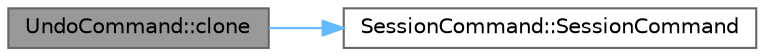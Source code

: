 digraph "UndoCommand::clone"
{
 // INTERACTIVE_SVG=YES
 // LATEX_PDF_SIZE
  bgcolor="transparent";
  edge [fontname=Helvetica,fontsize=10,labelfontname=Helvetica,labelfontsize=10];
  node [fontname=Helvetica,fontsize=10,shape=box,height=0.2,width=0.4];
  rankdir="LR";
  Node1 [id="Node000001",label="UndoCommand::clone",height=0.2,width=0.4,color="gray40", fillcolor="grey60", style="filled", fontcolor="black",tooltip="Creates a polymorphic copy of the session command."];
  Node1 -> Node2 [id="edge1_Node000001_Node000002",color="steelblue1",style="solid",tooltip=" "];
  Node2 [id="Node000002",label="SessionCommand::SessionCommand",height=0.2,width=0.4,color="grey40", fillcolor="white", style="filled",URL="$class_session_command.html#aab91b4e68e1ae3e8a47d345b0b5db795",tooltip=" "];
}
